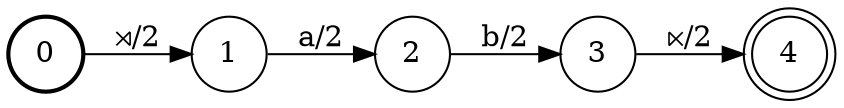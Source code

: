digraph FST {
rankdir = LR;
size = "8.5,11";
center = 1;
orientation = Portrait;
ranksep = "0.4";
nodesep = "0.25";
0 [label = "0", shape = circle, style = bold, fontsize = 14]
	0 -> 1 [label = "⋊/2", fontsize = 14];
1 [label = "1", shape = circle, style = solid, fontsize = 14]
	1 -> 2 [label = "a/2", fontsize = 14];
2 [label = "2", shape = circle, style = solid, fontsize = 14]
	2 -> 3 [label = "b/2", fontsize = 14];
3 [label = "3", shape = circle, style = solid, fontsize = 14]
	3 -> 4 [label = "⋉/2", fontsize = 14];
4 [label = "4", shape = doublecircle, style = solid, fontsize = 14]
}
